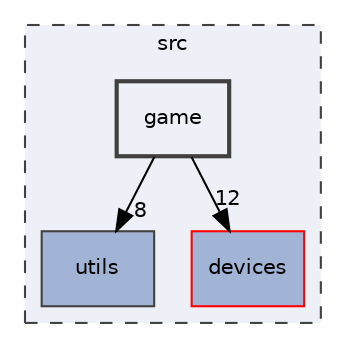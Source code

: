 digraph "src/game"
{
 // LATEX_PDF_SIZE
  edge [fontname="Helvetica",fontsize="10",labelfontname="Helvetica",labelfontsize="10"];
  node [fontname="Helvetica",fontsize="10",shape=record];
  compound=true
  subgraph clusterdir_68267d1309a1af8e8297ef4c3efbcdba {
    graph [ bgcolor="#edf0f7", pencolor="grey25", style="filled,dashed,", label="src", fontname="Helvetica", fontsize="10", URL="dir_68267d1309a1af8e8297ef4c3efbcdba.html"]
  dir_313caf1132e152dd9b58bea13a4052ca [shape=box, label="utils", style="filled,", fillcolor="#a2b4d6", color="grey25", URL="dir_313caf1132e152dd9b58bea13a4052ca.html"];
  dir_6fac9273c1f4413d2ee63ba6cd0b0eb2 [shape=box, label="devices", style="filled,", fillcolor="#a2b4d6", color="red", URL="dir_6fac9273c1f4413d2ee63ba6cd0b0eb2.html"];
  dir_1699be727a800b1d059c6f7f2b91d2ee [shape=box, label="game", style="filled,bold,", fillcolor="#edf0f7", color="grey25", URL="dir_1699be727a800b1d059c6f7f2b91d2ee.html"];
  }
  dir_1699be727a800b1d059c6f7f2b91d2ee->dir_313caf1132e152dd9b58bea13a4052ca [headlabel="8", labeldistance=1.5 headhref="dir_000001_000006.html"];
  dir_1699be727a800b1d059c6f7f2b91d2ee->dir_6fac9273c1f4413d2ee63ba6cd0b0eb2 [headlabel="12", labeldistance=1.5 headhref="dir_000001_000000.html"];
}
